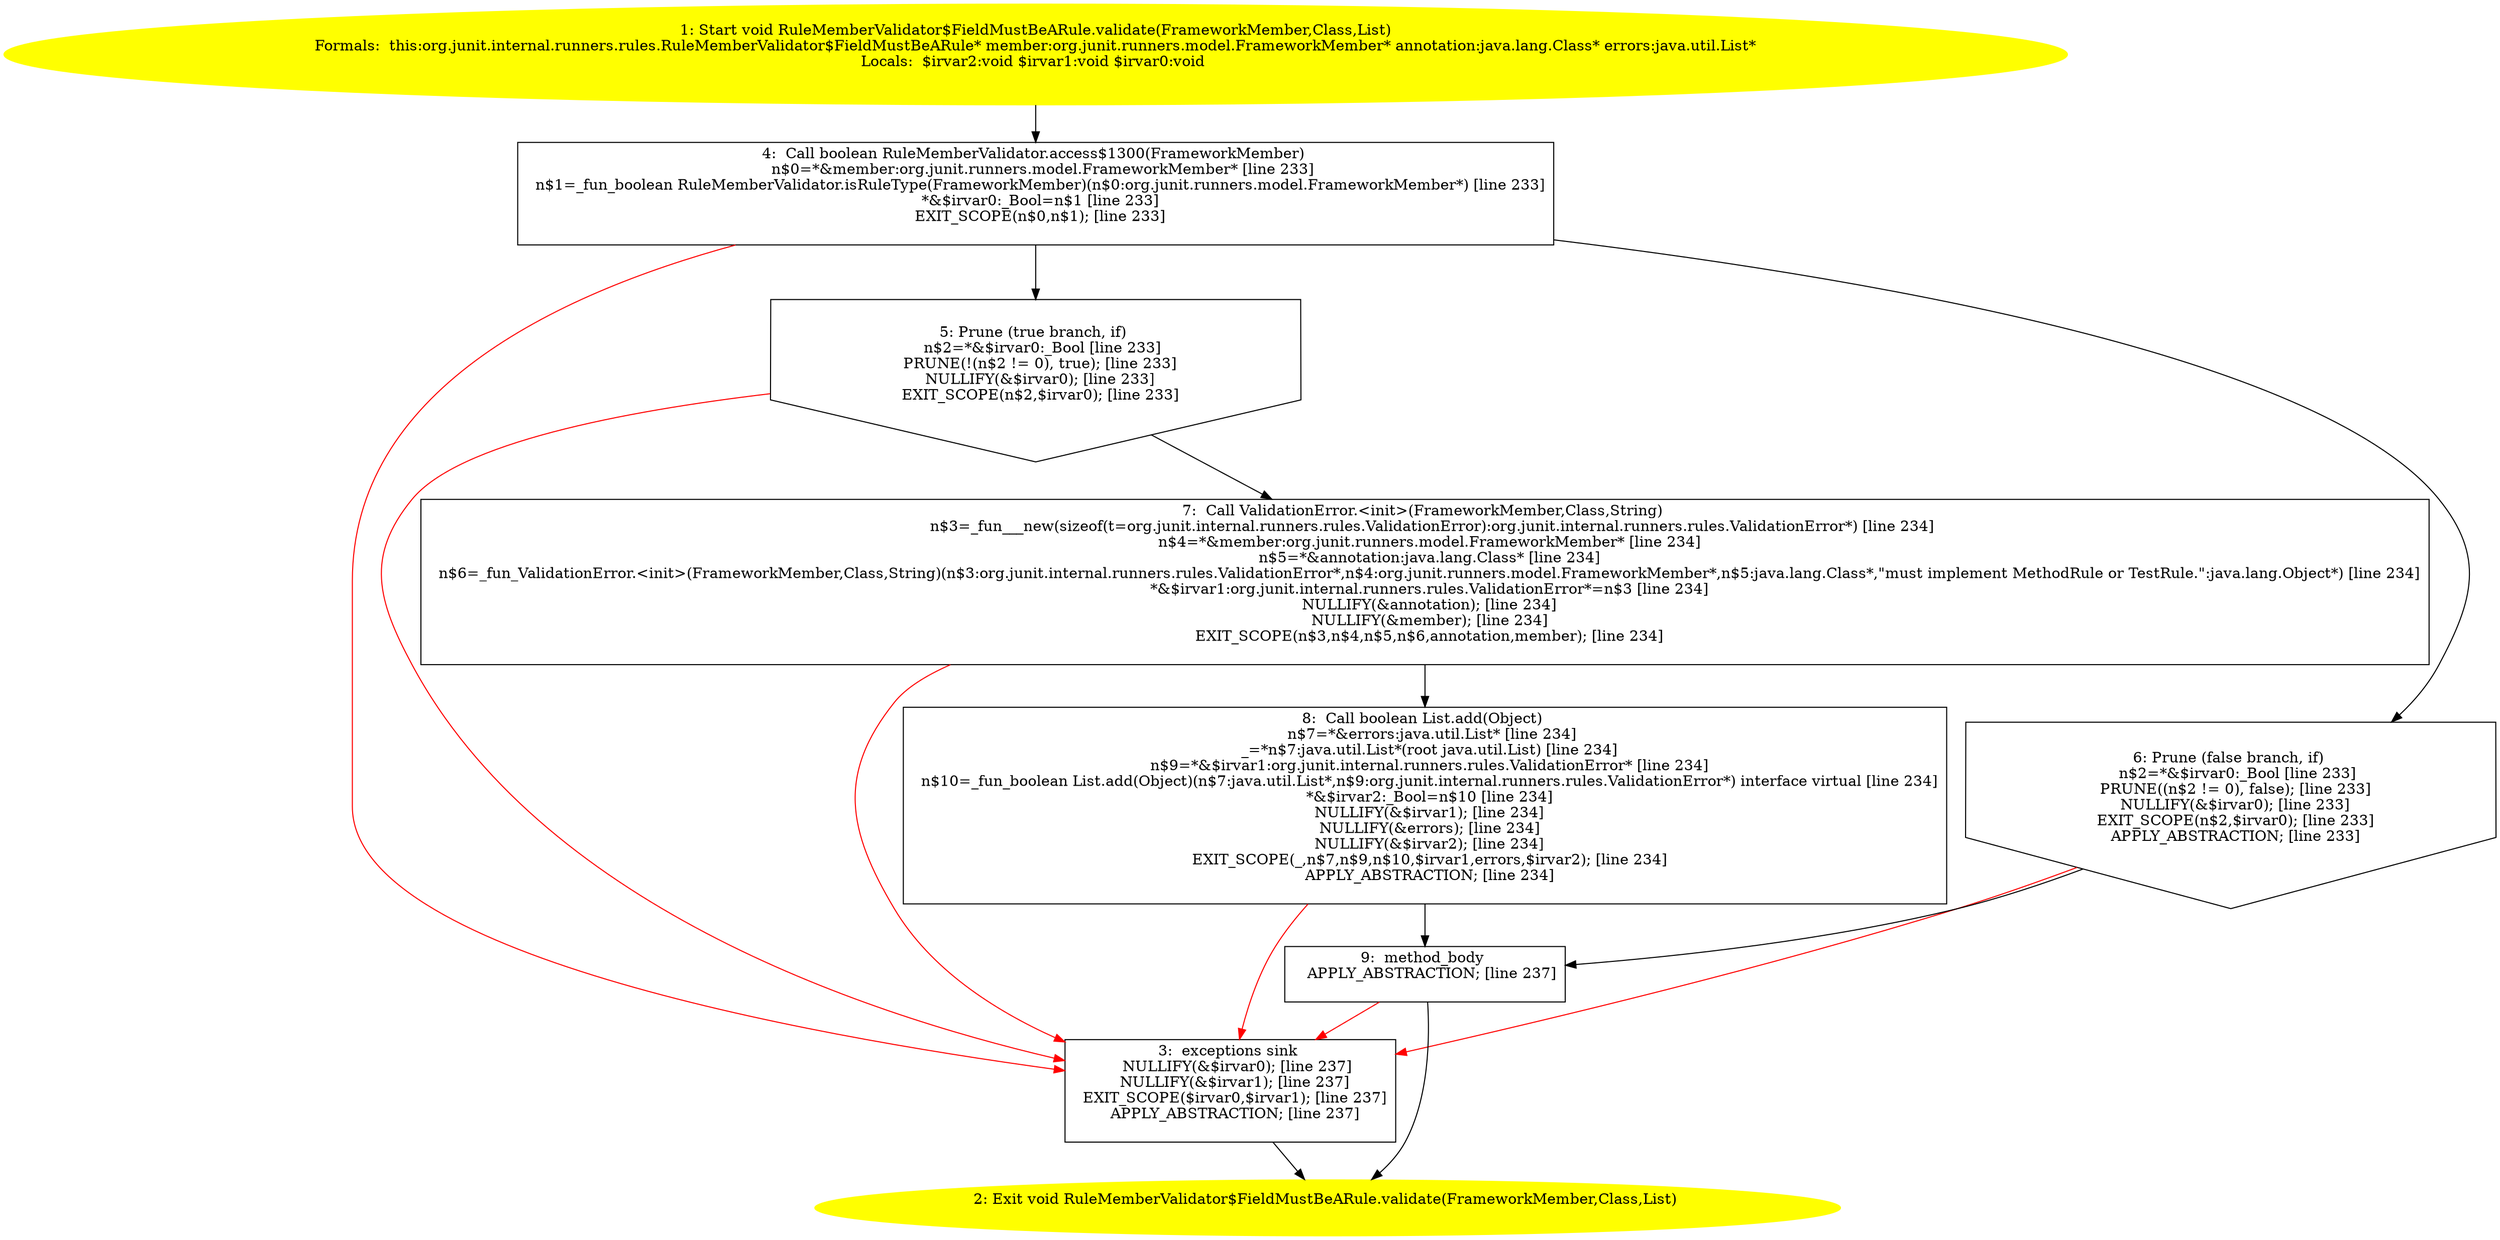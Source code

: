 /* @generated */
digraph cfg {
"org.junit.internal.runners.rules.RuleMemberValidator$FieldMustBeARule.validate(org.junit.runners.mod.71ecd9ffd63b3110d070f005ed277b1d_1" [label="1: Start void RuleMemberValidator$FieldMustBeARule.validate(FrameworkMember,Class,List)\nFormals:  this:org.junit.internal.runners.rules.RuleMemberValidator$FieldMustBeARule* member:org.junit.runners.model.FrameworkMember* annotation:java.lang.Class* errors:java.util.List*\nLocals:  $irvar2:void $irvar1:void $irvar0:void \n  " color=yellow style=filled]
	

	 "org.junit.internal.runners.rules.RuleMemberValidator$FieldMustBeARule.validate(org.junit.runners.mod.71ecd9ffd63b3110d070f005ed277b1d_1" -> "org.junit.internal.runners.rules.RuleMemberValidator$FieldMustBeARule.validate(org.junit.runners.mod.71ecd9ffd63b3110d070f005ed277b1d_4" ;
"org.junit.internal.runners.rules.RuleMemberValidator$FieldMustBeARule.validate(org.junit.runners.mod.71ecd9ffd63b3110d070f005ed277b1d_2" [label="2: Exit void RuleMemberValidator$FieldMustBeARule.validate(FrameworkMember,Class,List) \n  " color=yellow style=filled]
	

"org.junit.internal.runners.rules.RuleMemberValidator$FieldMustBeARule.validate(org.junit.runners.mod.71ecd9ffd63b3110d070f005ed277b1d_3" [label="3:  exceptions sink \n   NULLIFY(&$irvar0); [line 237]\n  NULLIFY(&$irvar1); [line 237]\n  EXIT_SCOPE($irvar0,$irvar1); [line 237]\n  APPLY_ABSTRACTION; [line 237]\n " shape="box"]
	

	 "org.junit.internal.runners.rules.RuleMemberValidator$FieldMustBeARule.validate(org.junit.runners.mod.71ecd9ffd63b3110d070f005ed277b1d_3" -> "org.junit.internal.runners.rules.RuleMemberValidator$FieldMustBeARule.validate(org.junit.runners.mod.71ecd9ffd63b3110d070f005ed277b1d_2" ;
"org.junit.internal.runners.rules.RuleMemberValidator$FieldMustBeARule.validate(org.junit.runners.mod.71ecd9ffd63b3110d070f005ed277b1d_4" [label="4:  Call boolean RuleMemberValidator.access$1300(FrameworkMember) \n   n$0=*&member:org.junit.runners.model.FrameworkMember* [line 233]\n  n$1=_fun_boolean RuleMemberValidator.isRuleType(FrameworkMember)(n$0:org.junit.runners.model.FrameworkMember*) [line 233]\n  *&$irvar0:_Bool=n$1 [line 233]\n  EXIT_SCOPE(n$0,n$1); [line 233]\n " shape="box"]
	

	 "org.junit.internal.runners.rules.RuleMemberValidator$FieldMustBeARule.validate(org.junit.runners.mod.71ecd9ffd63b3110d070f005ed277b1d_4" -> "org.junit.internal.runners.rules.RuleMemberValidator$FieldMustBeARule.validate(org.junit.runners.mod.71ecd9ffd63b3110d070f005ed277b1d_5" ;
	 "org.junit.internal.runners.rules.RuleMemberValidator$FieldMustBeARule.validate(org.junit.runners.mod.71ecd9ffd63b3110d070f005ed277b1d_4" -> "org.junit.internal.runners.rules.RuleMemberValidator$FieldMustBeARule.validate(org.junit.runners.mod.71ecd9ffd63b3110d070f005ed277b1d_6" ;
	 "org.junit.internal.runners.rules.RuleMemberValidator$FieldMustBeARule.validate(org.junit.runners.mod.71ecd9ffd63b3110d070f005ed277b1d_4" -> "org.junit.internal.runners.rules.RuleMemberValidator$FieldMustBeARule.validate(org.junit.runners.mod.71ecd9ffd63b3110d070f005ed277b1d_3" [color="red" ];
"org.junit.internal.runners.rules.RuleMemberValidator$FieldMustBeARule.validate(org.junit.runners.mod.71ecd9ffd63b3110d070f005ed277b1d_5" [label="5: Prune (true branch, if) \n   n$2=*&$irvar0:_Bool [line 233]\n  PRUNE(!(n$2 != 0), true); [line 233]\n  NULLIFY(&$irvar0); [line 233]\n  EXIT_SCOPE(n$2,$irvar0); [line 233]\n " shape="invhouse"]
	

	 "org.junit.internal.runners.rules.RuleMemberValidator$FieldMustBeARule.validate(org.junit.runners.mod.71ecd9ffd63b3110d070f005ed277b1d_5" -> "org.junit.internal.runners.rules.RuleMemberValidator$FieldMustBeARule.validate(org.junit.runners.mod.71ecd9ffd63b3110d070f005ed277b1d_7" ;
	 "org.junit.internal.runners.rules.RuleMemberValidator$FieldMustBeARule.validate(org.junit.runners.mod.71ecd9ffd63b3110d070f005ed277b1d_5" -> "org.junit.internal.runners.rules.RuleMemberValidator$FieldMustBeARule.validate(org.junit.runners.mod.71ecd9ffd63b3110d070f005ed277b1d_3" [color="red" ];
"org.junit.internal.runners.rules.RuleMemberValidator$FieldMustBeARule.validate(org.junit.runners.mod.71ecd9ffd63b3110d070f005ed277b1d_6" [label="6: Prune (false branch, if) \n   n$2=*&$irvar0:_Bool [line 233]\n  PRUNE((n$2 != 0), false); [line 233]\n  NULLIFY(&$irvar0); [line 233]\n  EXIT_SCOPE(n$2,$irvar0); [line 233]\n  APPLY_ABSTRACTION; [line 233]\n " shape="invhouse"]
	

	 "org.junit.internal.runners.rules.RuleMemberValidator$FieldMustBeARule.validate(org.junit.runners.mod.71ecd9ffd63b3110d070f005ed277b1d_6" -> "org.junit.internal.runners.rules.RuleMemberValidator$FieldMustBeARule.validate(org.junit.runners.mod.71ecd9ffd63b3110d070f005ed277b1d_9" ;
	 "org.junit.internal.runners.rules.RuleMemberValidator$FieldMustBeARule.validate(org.junit.runners.mod.71ecd9ffd63b3110d070f005ed277b1d_6" -> "org.junit.internal.runners.rules.RuleMemberValidator$FieldMustBeARule.validate(org.junit.runners.mod.71ecd9ffd63b3110d070f005ed277b1d_3" [color="red" ];
"org.junit.internal.runners.rules.RuleMemberValidator$FieldMustBeARule.validate(org.junit.runners.mod.71ecd9ffd63b3110d070f005ed277b1d_7" [label="7:  Call ValidationError.<init>(FrameworkMember,Class,String) \n   n$3=_fun___new(sizeof(t=org.junit.internal.runners.rules.ValidationError):org.junit.internal.runners.rules.ValidationError*) [line 234]\n  n$4=*&member:org.junit.runners.model.FrameworkMember* [line 234]\n  n$5=*&annotation:java.lang.Class* [line 234]\n  n$6=_fun_ValidationError.<init>(FrameworkMember,Class,String)(n$3:org.junit.internal.runners.rules.ValidationError*,n$4:org.junit.runners.model.FrameworkMember*,n$5:java.lang.Class*,\"must implement MethodRule or TestRule.\":java.lang.Object*) [line 234]\n  *&$irvar1:org.junit.internal.runners.rules.ValidationError*=n$3 [line 234]\n  NULLIFY(&annotation); [line 234]\n  NULLIFY(&member); [line 234]\n  EXIT_SCOPE(n$3,n$4,n$5,n$6,annotation,member); [line 234]\n " shape="box"]
	

	 "org.junit.internal.runners.rules.RuleMemberValidator$FieldMustBeARule.validate(org.junit.runners.mod.71ecd9ffd63b3110d070f005ed277b1d_7" -> "org.junit.internal.runners.rules.RuleMemberValidator$FieldMustBeARule.validate(org.junit.runners.mod.71ecd9ffd63b3110d070f005ed277b1d_8" ;
	 "org.junit.internal.runners.rules.RuleMemberValidator$FieldMustBeARule.validate(org.junit.runners.mod.71ecd9ffd63b3110d070f005ed277b1d_7" -> "org.junit.internal.runners.rules.RuleMemberValidator$FieldMustBeARule.validate(org.junit.runners.mod.71ecd9ffd63b3110d070f005ed277b1d_3" [color="red" ];
"org.junit.internal.runners.rules.RuleMemberValidator$FieldMustBeARule.validate(org.junit.runners.mod.71ecd9ffd63b3110d070f005ed277b1d_8" [label="8:  Call boolean List.add(Object) \n   n$7=*&errors:java.util.List* [line 234]\n  _=*n$7:java.util.List*(root java.util.List) [line 234]\n  n$9=*&$irvar1:org.junit.internal.runners.rules.ValidationError* [line 234]\n  n$10=_fun_boolean List.add(Object)(n$7:java.util.List*,n$9:org.junit.internal.runners.rules.ValidationError*) interface virtual [line 234]\n  *&$irvar2:_Bool=n$10 [line 234]\n  NULLIFY(&$irvar1); [line 234]\n  NULLIFY(&errors); [line 234]\n  NULLIFY(&$irvar2); [line 234]\n  EXIT_SCOPE(_,n$7,n$9,n$10,$irvar1,errors,$irvar2); [line 234]\n  APPLY_ABSTRACTION; [line 234]\n " shape="box"]
	

	 "org.junit.internal.runners.rules.RuleMemberValidator$FieldMustBeARule.validate(org.junit.runners.mod.71ecd9ffd63b3110d070f005ed277b1d_8" -> "org.junit.internal.runners.rules.RuleMemberValidator$FieldMustBeARule.validate(org.junit.runners.mod.71ecd9ffd63b3110d070f005ed277b1d_9" ;
	 "org.junit.internal.runners.rules.RuleMemberValidator$FieldMustBeARule.validate(org.junit.runners.mod.71ecd9ffd63b3110d070f005ed277b1d_8" -> "org.junit.internal.runners.rules.RuleMemberValidator$FieldMustBeARule.validate(org.junit.runners.mod.71ecd9ffd63b3110d070f005ed277b1d_3" [color="red" ];
"org.junit.internal.runners.rules.RuleMemberValidator$FieldMustBeARule.validate(org.junit.runners.mod.71ecd9ffd63b3110d070f005ed277b1d_9" [label="9:  method_body \n   APPLY_ABSTRACTION; [line 237]\n " shape="box"]
	

	 "org.junit.internal.runners.rules.RuleMemberValidator$FieldMustBeARule.validate(org.junit.runners.mod.71ecd9ffd63b3110d070f005ed277b1d_9" -> "org.junit.internal.runners.rules.RuleMemberValidator$FieldMustBeARule.validate(org.junit.runners.mod.71ecd9ffd63b3110d070f005ed277b1d_2" ;
	 "org.junit.internal.runners.rules.RuleMemberValidator$FieldMustBeARule.validate(org.junit.runners.mod.71ecd9ffd63b3110d070f005ed277b1d_9" -> "org.junit.internal.runners.rules.RuleMemberValidator$FieldMustBeARule.validate(org.junit.runners.mod.71ecd9ffd63b3110d070f005ed277b1d_3" [color="red" ];
}
